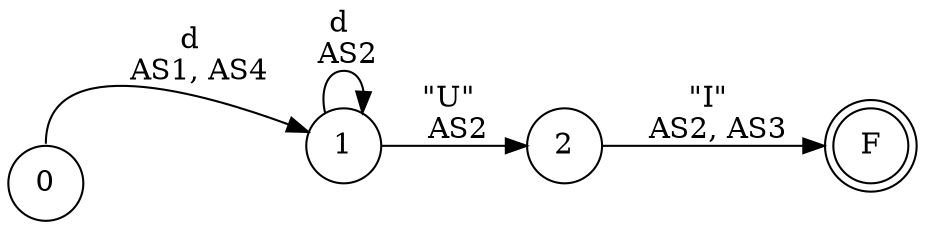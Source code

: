 digraph DFA {
    rankdir = LR;
    node [shape = circle;];
    F [shape = doublecircle;];
    
    0 -> 1 [label = "d \n AS1, AS4"; tailport = n;];
    1 -> 1 [label = "d \n AS2";];
    1 -> 2 [label = "\"U\" \n AS2";];
    2 -> F [label = "\"I\" \n AS2, AS3";];
}